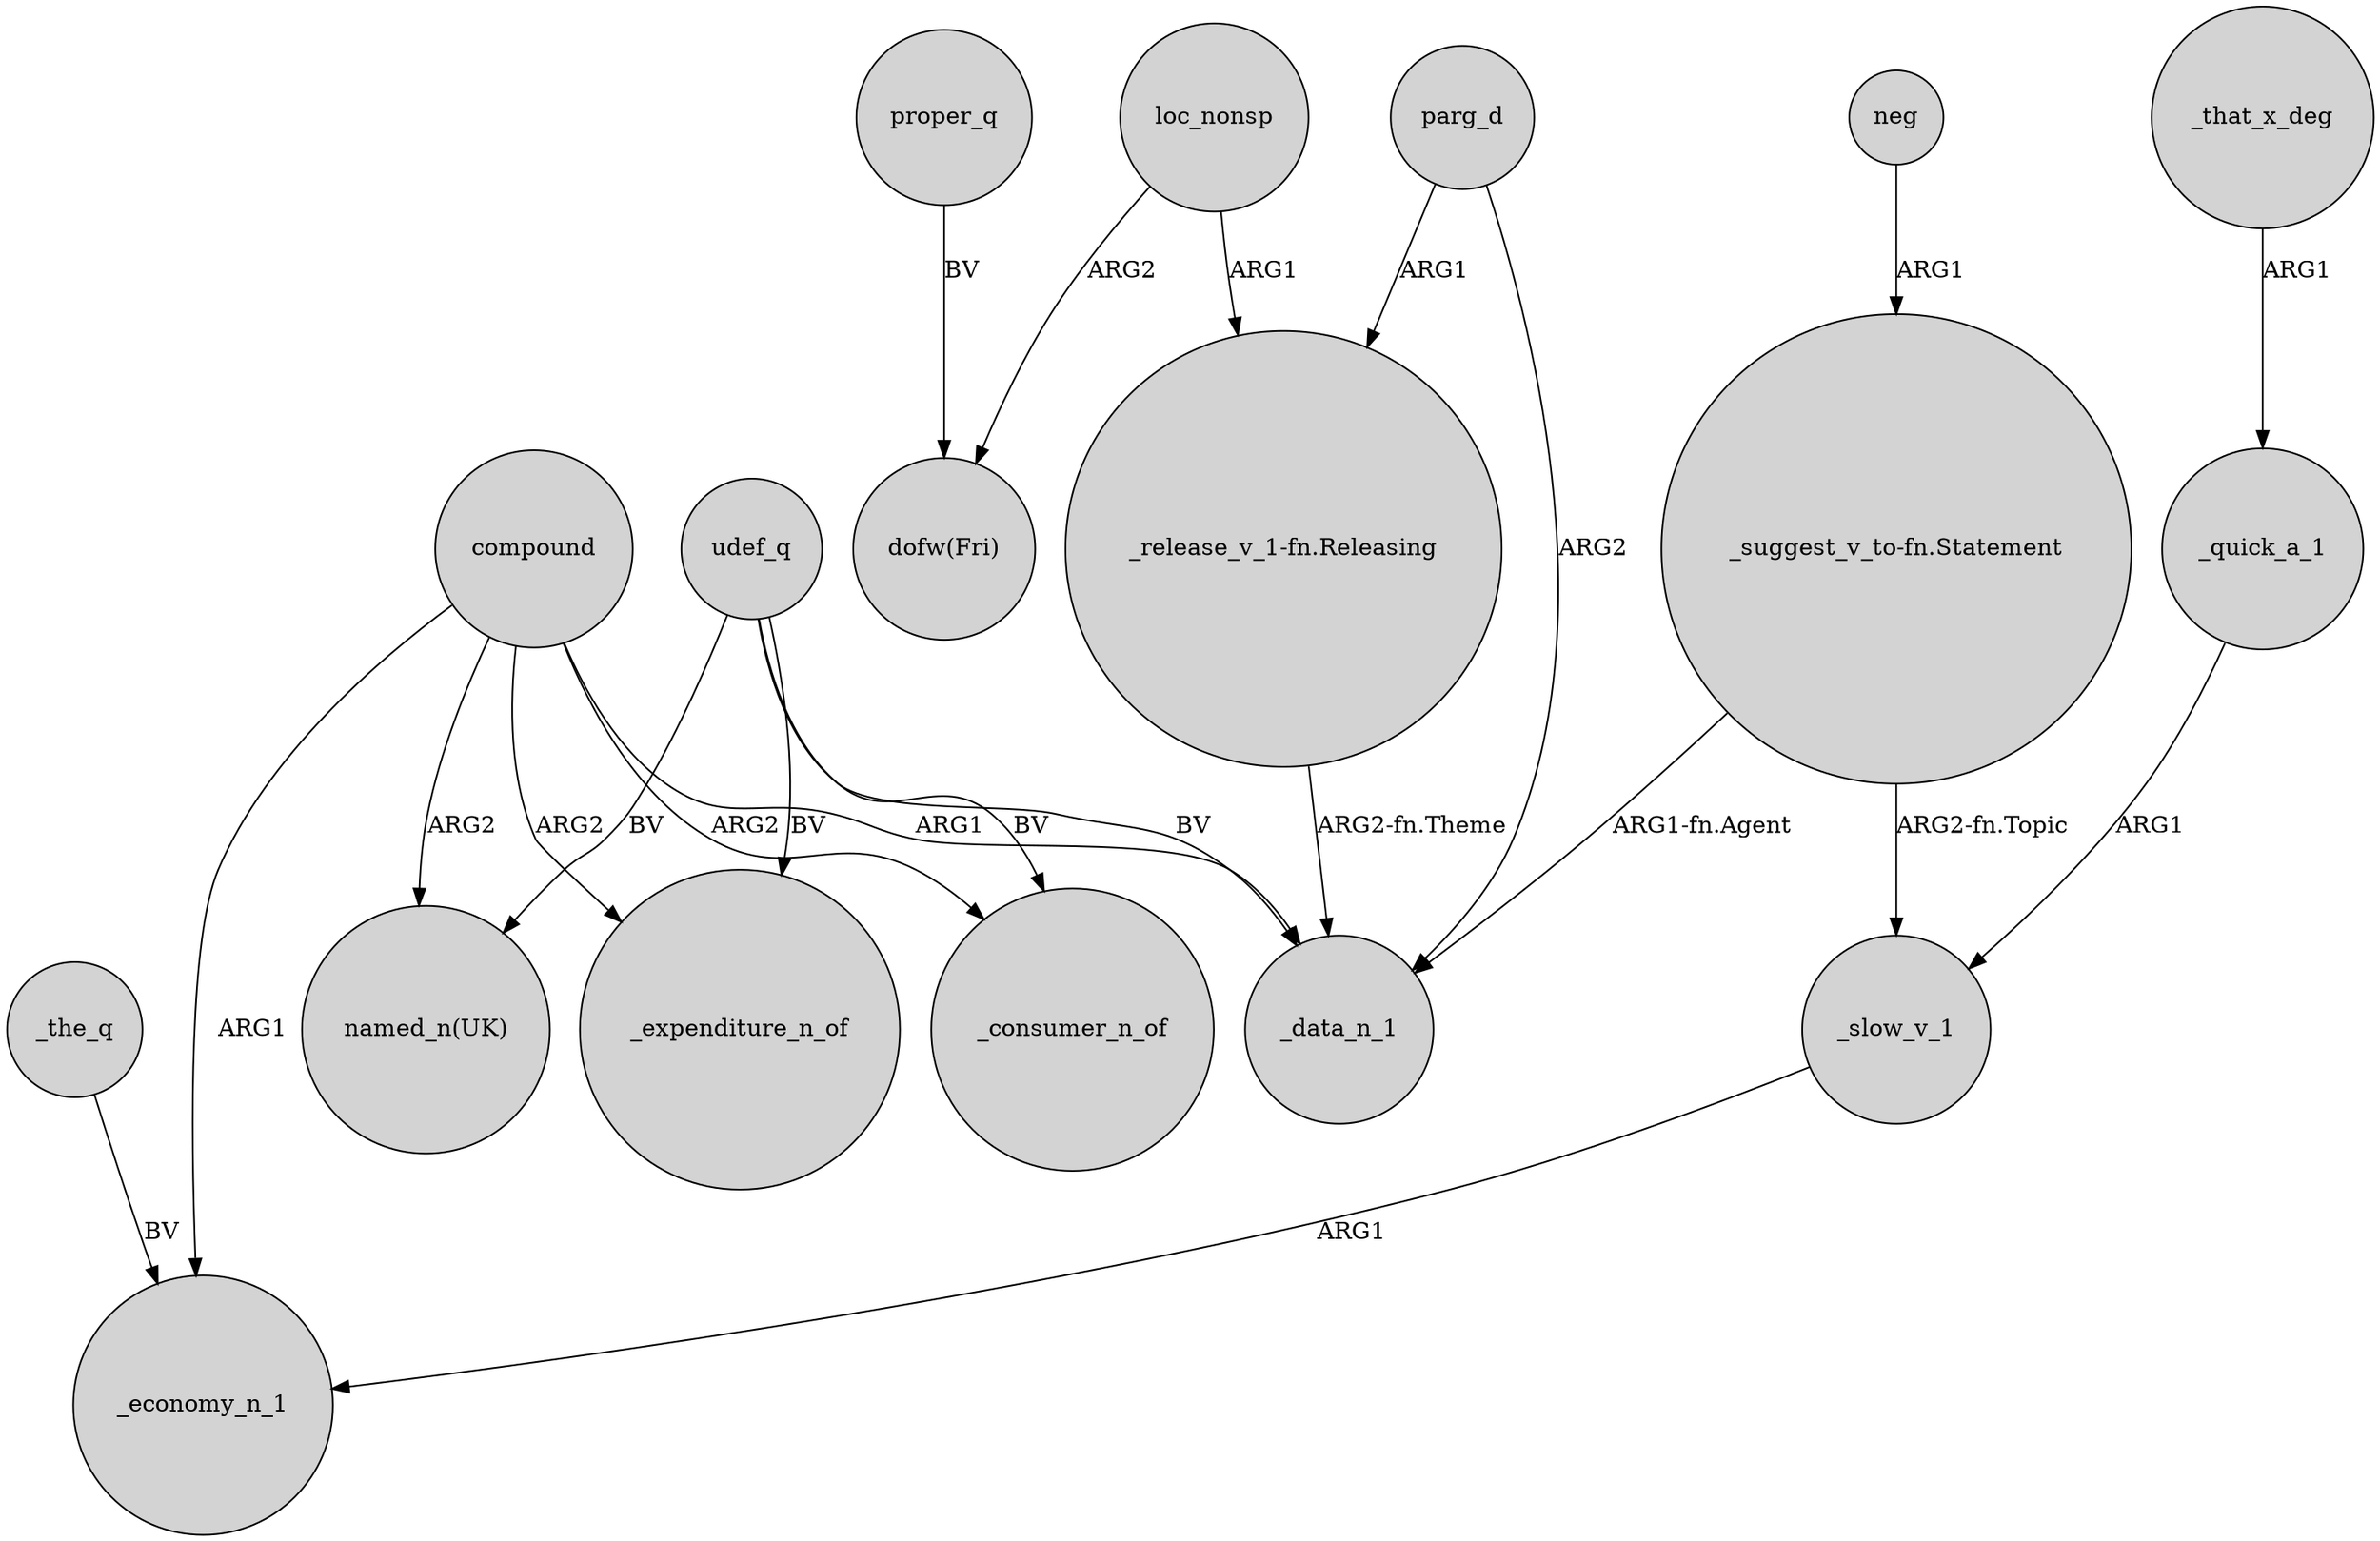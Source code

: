 digraph {
	node [shape=circle style=filled]
	"_suggest_v_to-fn.Statement" -> _slow_v_1 [label="ARG2-fn.Topic"]
	proper_q -> "dofw(Fri)" [label=BV]
	udef_q -> "named_n(UK)" [label=BV]
	loc_nonsp -> "_release_v_1-fn.Releasing" [label=ARG1]
	_the_q -> _economy_n_1 [label=BV]
	parg_d -> "_release_v_1-fn.Releasing" [label=ARG1]
	"_release_v_1-fn.Releasing" -> _data_n_1 [label="ARG2-fn.Theme"]
	neg -> "_suggest_v_to-fn.Statement" [label=ARG1]
	"_suggest_v_to-fn.Statement" -> _data_n_1 [label="ARG1-fn.Agent"]
	loc_nonsp -> "dofw(Fri)" [label=ARG2]
	compound -> _data_n_1 [label=ARG1]
	_quick_a_1 -> _slow_v_1 [label=ARG1]
	udef_q -> _data_n_1 [label=BV]
	compound -> "named_n(UK)" [label=ARG2]
	udef_q -> _consumer_n_of [label=BV]
	parg_d -> _data_n_1 [label=ARG2]
	compound -> _economy_n_1 [label=ARG1]
	compound -> _consumer_n_of [label=ARG2]
	_that_x_deg -> _quick_a_1 [label=ARG1]
	udef_q -> _expenditure_n_of [label=BV]
	compound -> _expenditure_n_of [label=ARG2]
	_slow_v_1 -> _economy_n_1 [label=ARG1]
}
